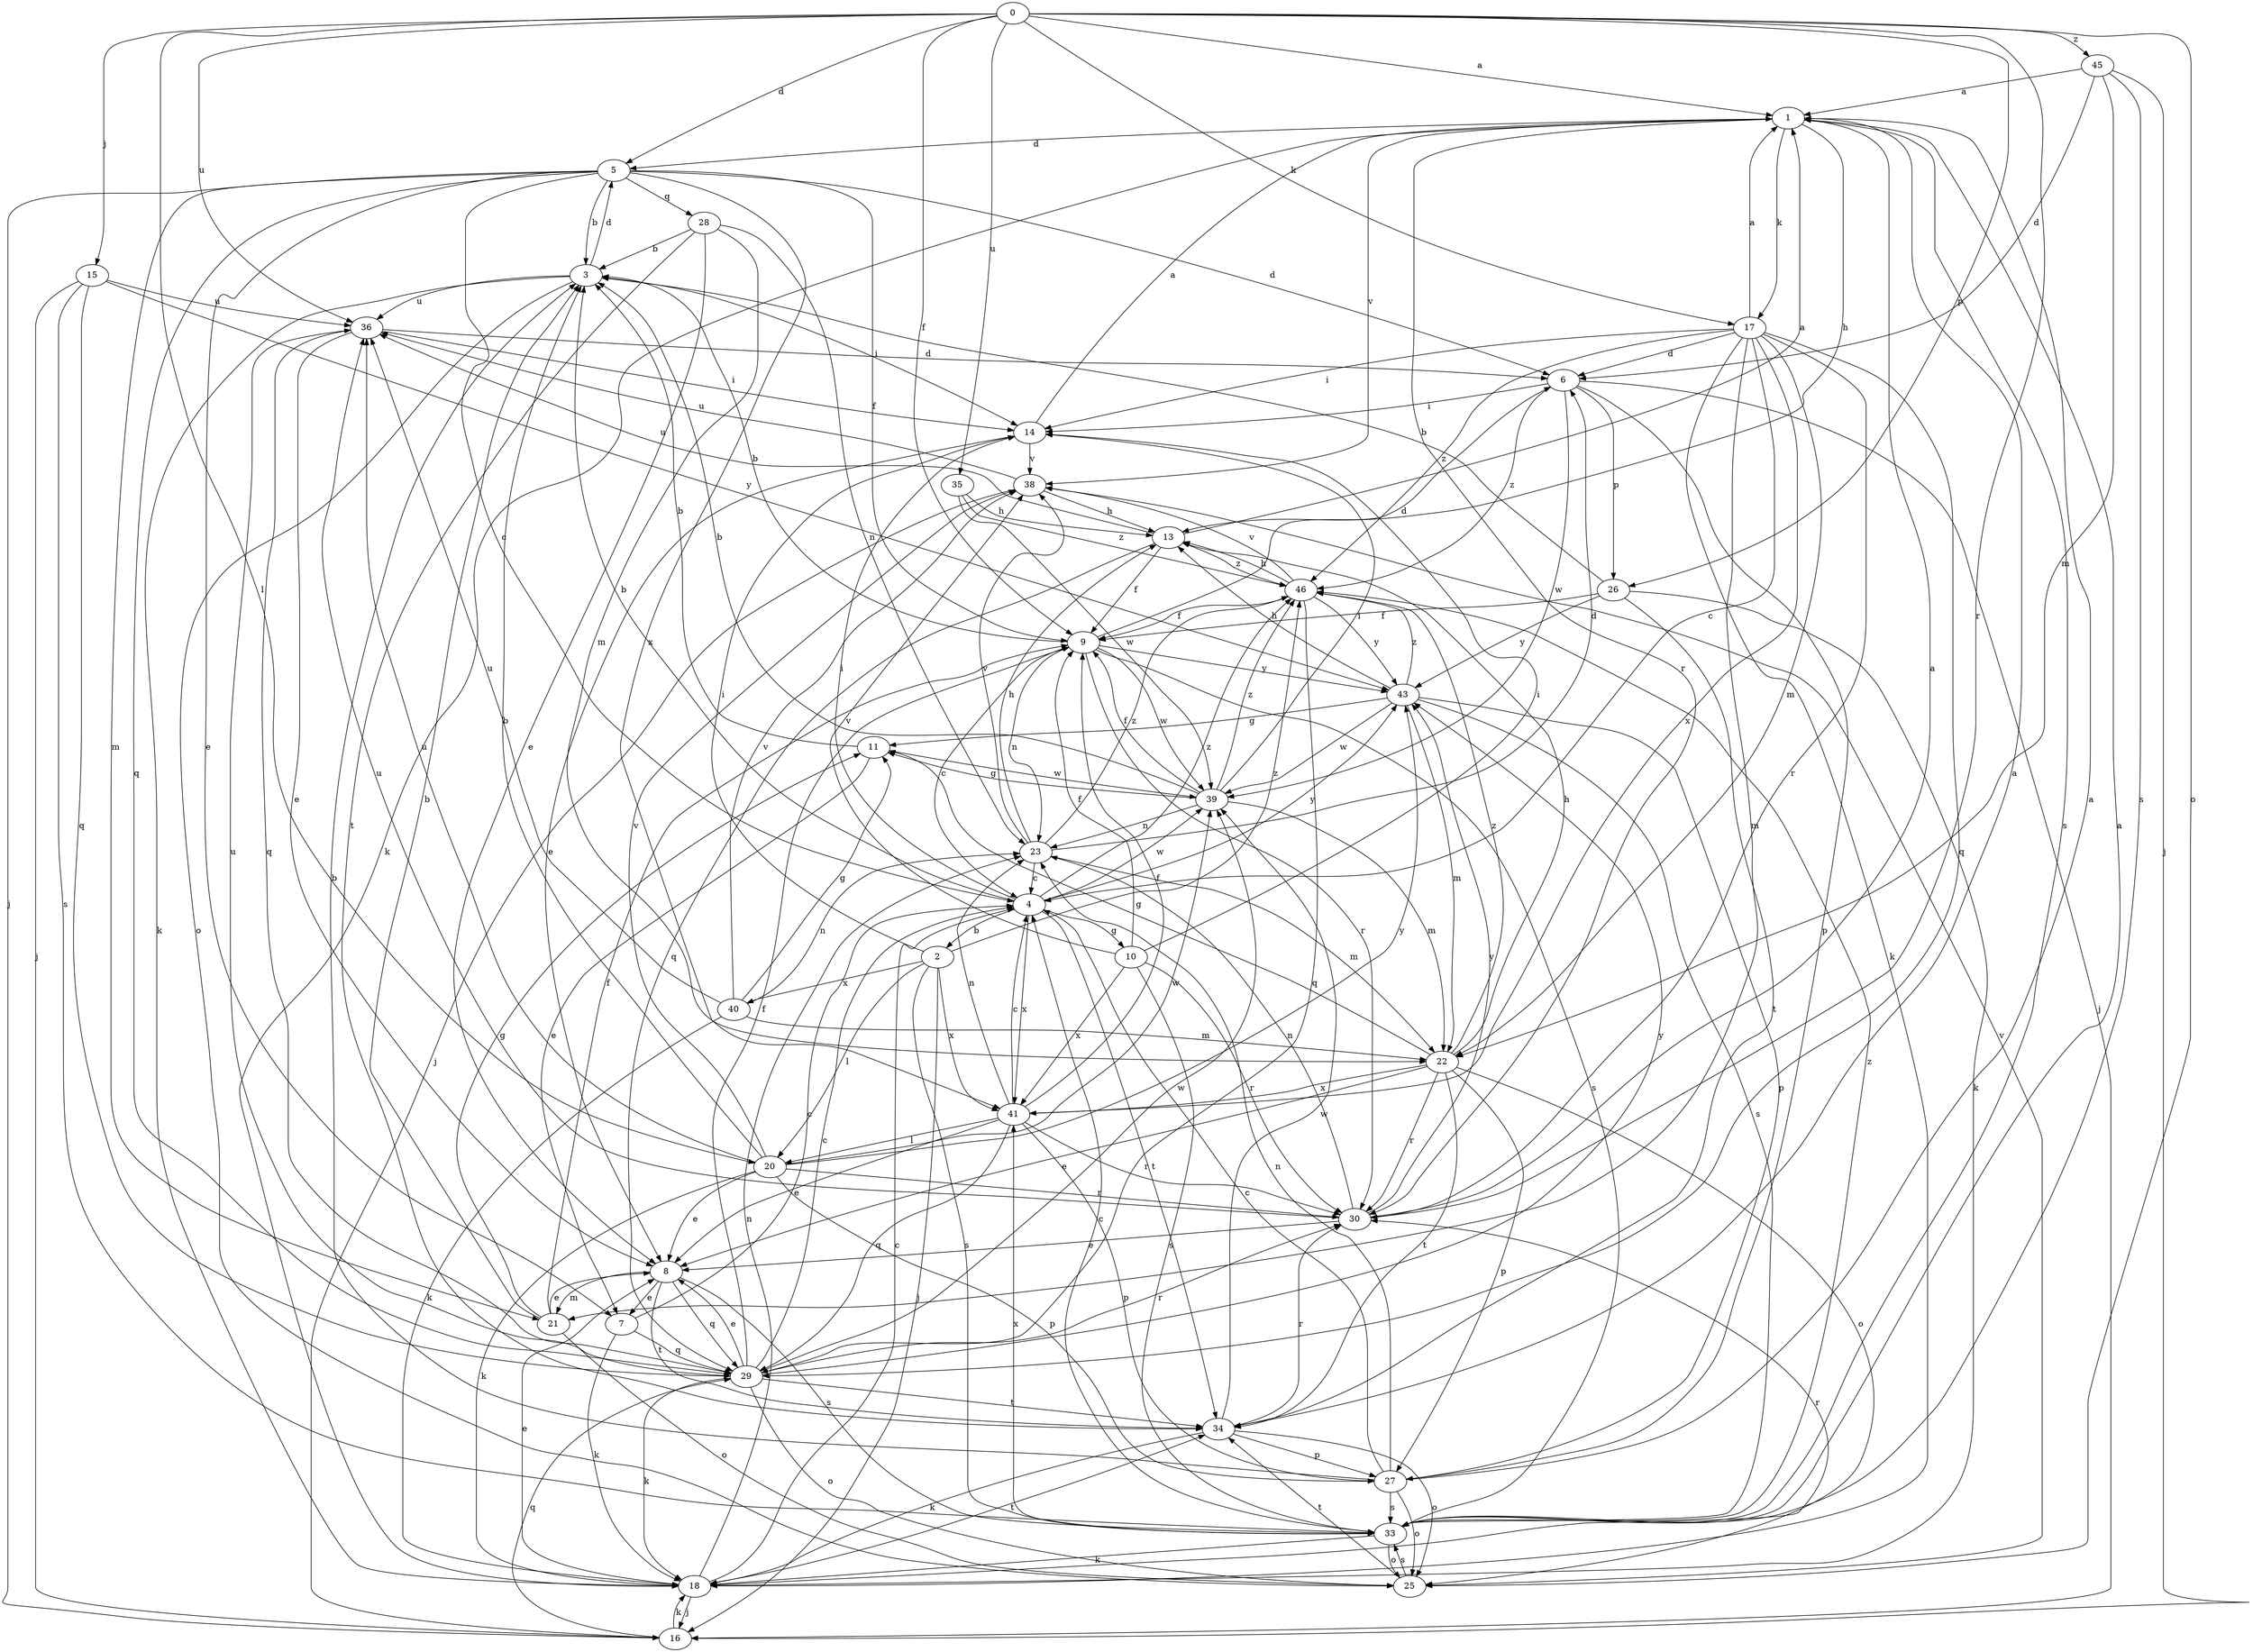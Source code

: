 strict digraph  {
0;
1;
2;
3;
4;
5;
6;
7;
8;
9;
10;
11;
13;
14;
15;
16;
17;
18;
20;
21;
22;
23;
25;
26;
27;
28;
29;
30;
33;
34;
35;
36;
38;
39;
40;
41;
43;
45;
46;
0 -> 1  [label=a];
0 -> 5  [label=d];
0 -> 9  [label=f];
0 -> 15  [label=j];
0 -> 17  [label=k];
0 -> 20  [label=l];
0 -> 25  [label=o];
0 -> 26  [label=p];
0 -> 30  [label=r];
0 -> 35  [label=u];
0 -> 36  [label=u];
0 -> 45  [label=z];
1 -> 5  [label=d];
1 -> 13  [label=h];
1 -> 17  [label=k];
1 -> 18  [label=k];
1 -> 30  [label=r];
1 -> 33  [label=s];
1 -> 38  [label=v];
2 -> 14  [label=i];
2 -> 16  [label=j];
2 -> 20  [label=l];
2 -> 33  [label=s];
2 -> 40  [label=x];
2 -> 41  [label=x];
2 -> 46  [label=z];
3 -> 5  [label=d];
3 -> 14  [label=i];
3 -> 18  [label=k];
3 -> 25  [label=o];
3 -> 36  [label=u];
4 -> 2  [label=b];
4 -> 3  [label=b];
4 -> 10  [label=g];
4 -> 14  [label=i];
4 -> 34  [label=t];
4 -> 39  [label=w];
4 -> 41  [label=x];
4 -> 43  [label=y];
4 -> 46  [label=z];
5 -> 3  [label=b];
5 -> 4  [label=c];
5 -> 6  [label=d];
5 -> 7  [label=e];
5 -> 9  [label=f];
5 -> 16  [label=j];
5 -> 21  [label=m];
5 -> 28  [label=q];
5 -> 29  [label=q];
5 -> 41  [label=x];
6 -> 14  [label=i];
6 -> 16  [label=j];
6 -> 26  [label=p];
6 -> 27  [label=p];
6 -> 39  [label=w];
6 -> 46  [label=z];
7 -> 4  [label=c];
7 -> 18  [label=k];
7 -> 29  [label=q];
8 -> 7  [label=e];
8 -> 21  [label=m];
8 -> 29  [label=q];
8 -> 33  [label=s];
8 -> 34  [label=t];
9 -> 3  [label=b];
9 -> 4  [label=c];
9 -> 6  [label=d];
9 -> 23  [label=n];
9 -> 30  [label=r];
9 -> 33  [label=s];
9 -> 39  [label=w];
9 -> 43  [label=y];
10 -> 9  [label=f];
10 -> 14  [label=i];
10 -> 30  [label=r];
10 -> 33  [label=s];
10 -> 38  [label=v];
10 -> 41  [label=x];
11 -> 3  [label=b];
11 -> 7  [label=e];
11 -> 39  [label=w];
13 -> 1  [label=a];
13 -> 9  [label=f];
13 -> 29  [label=q];
13 -> 36  [label=u];
13 -> 46  [label=z];
14 -> 1  [label=a];
14 -> 8  [label=e];
14 -> 38  [label=v];
15 -> 16  [label=j];
15 -> 29  [label=q];
15 -> 33  [label=s];
15 -> 36  [label=u];
15 -> 43  [label=y];
16 -> 18  [label=k];
16 -> 29  [label=q];
17 -> 1  [label=a];
17 -> 4  [label=c];
17 -> 6  [label=d];
17 -> 14  [label=i];
17 -> 18  [label=k];
17 -> 21  [label=m];
17 -> 22  [label=m];
17 -> 29  [label=q];
17 -> 30  [label=r];
17 -> 41  [label=x];
17 -> 46  [label=z];
18 -> 4  [label=c];
18 -> 8  [label=e];
18 -> 16  [label=j];
18 -> 23  [label=n];
18 -> 30  [label=r];
18 -> 34  [label=t];
20 -> 3  [label=b];
20 -> 8  [label=e];
20 -> 18  [label=k];
20 -> 27  [label=p];
20 -> 30  [label=r];
20 -> 36  [label=u];
20 -> 38  [label=v];
20 -> 39  [label=w];
20 -> 43  [label=y];
21 -> 3  [label=b];
21 -> 8  [label=e];
21 -> 9  [label=f];
21 -> 11  [label=g];
21 -> 25  [label=o];
22 -> 8  [label=e];
22 -> 11  [label=g];
22 -> 13  [label=h];
22 -> 25  [label=o];
22 -> 27  [label=p];
22 -> 30  [label=r];
22 -> 34  [label=t];
22 -> 41  [label=x];
22 -> 46  [label=z];
23 -> 4  [label=c];
23 -> 6  [label=d];
23 -> 13  [label=h];
23 -> 22  [label=m];
23 -> 38  [label=v];
23 -> 46  [label=z];
25 -> 33  [label=s];
25 -> 34  [label=t];
25 -> 38  [label=v];
26 -> 3  [label=b];
26 -> 9  [label=f];
26 -> 18  [label=k];
26 -> 34  [label=t];
26 -> 43  [label=y];
27 -> 1  [label=a];
27 -> 3  [label=b];
27 -> 4  [label=c];
27 -> 23  [label=n];
27 -> 25  [label=o];
27 -> 33  [label=s];
28 -> 3  [label=b];
28 -> 8  [label=e];
28 -> 22  [label=m];
28 -> 23  [label=n];
28 -> 34  [label=t];
29 -> 4  [label=c];
29 -> 8  [label=e];
29 -> 9  [label=f];
29 -> 18  [label=k];
29 -> 25  [label=o];
29 -> 30  [label=r];
29 -> 34  [label=t];
29 -> 36  [label=u];
29 -> 39  [label=w];
29 -> 43  [label=y];
30 -> 1  [label=a];
30 -> 8  [label=e];
30 -> 23  [label=n];
30 -> 36  [label=u];
30 -> 43  [label=y];
33 -> 1  [label=a];
33 -> 4  [label=c];
33 -> 18  [label=k];
33 -> 25  [label=o];
33 -> 41  [label=x];
33 -> 46  [label=z];
34 -> 1  [label=a];
34 -> 18  [label=k];
34 -> 25  [label=o];
34 -> 27  [label=p];
34 -> 30  [label=r];
34 -> 39  [label=w];
35 -> 13  [label=h];
35 -> 39  [label=w];
35 -> 46  [label=z];
36 -> 6  [label=d];
36 -> 8  [label=e];
36 -> 14  [label=i];
36 -> 29  [label=q];
38 -> 13  [label=h];
38 -> 16  [label=j];
38 -> 36  [label=u];
39 -> 3  [label=b];
39 -> 9  [label=f];
39 -> 11  [label=g];
39 -> 14  [label=i];
39 -> 22  [label=m];
39 -> 23  [label=n];
39 -> 46  [label=z];
40 -> 11  [label=g];
40 -> 18  [label=k];
40 -> 22  [label=m];
40 -> 23  [label=n];
40 -> 36  [label=u];
40 -> 38  [label=v];
41 -> 4  [label=c];
41 -> 8  [label=e];
41 -> 9  [label=f];
41 -> 20  [label=l];
41 -> 23  [label=n];
41 -> 27  [label=p];
41 -> 29  [label=q];
41 -> 30  [label=r];
43 -> 11  [label=g];
43 -> 13  [label=h];
43 -> 22  [label=m];
43 -> 27  [label=p];
43 -> 33  [label=s];
43 -> 39  [label=w];
43 -> 46  [label=z];
45 -> 1  [label=a];
45 -> 6  [label=d];
45 -> 16  [label=j];
45 -> 22  [label=m];
45 -> 33  [label=s];
46 -> 9  [label=f];
46 -> 13  [label=h];
46 -> 29  [label=q];
46 -> 38  [label=v];
46 -> 43  [label=y];
}
